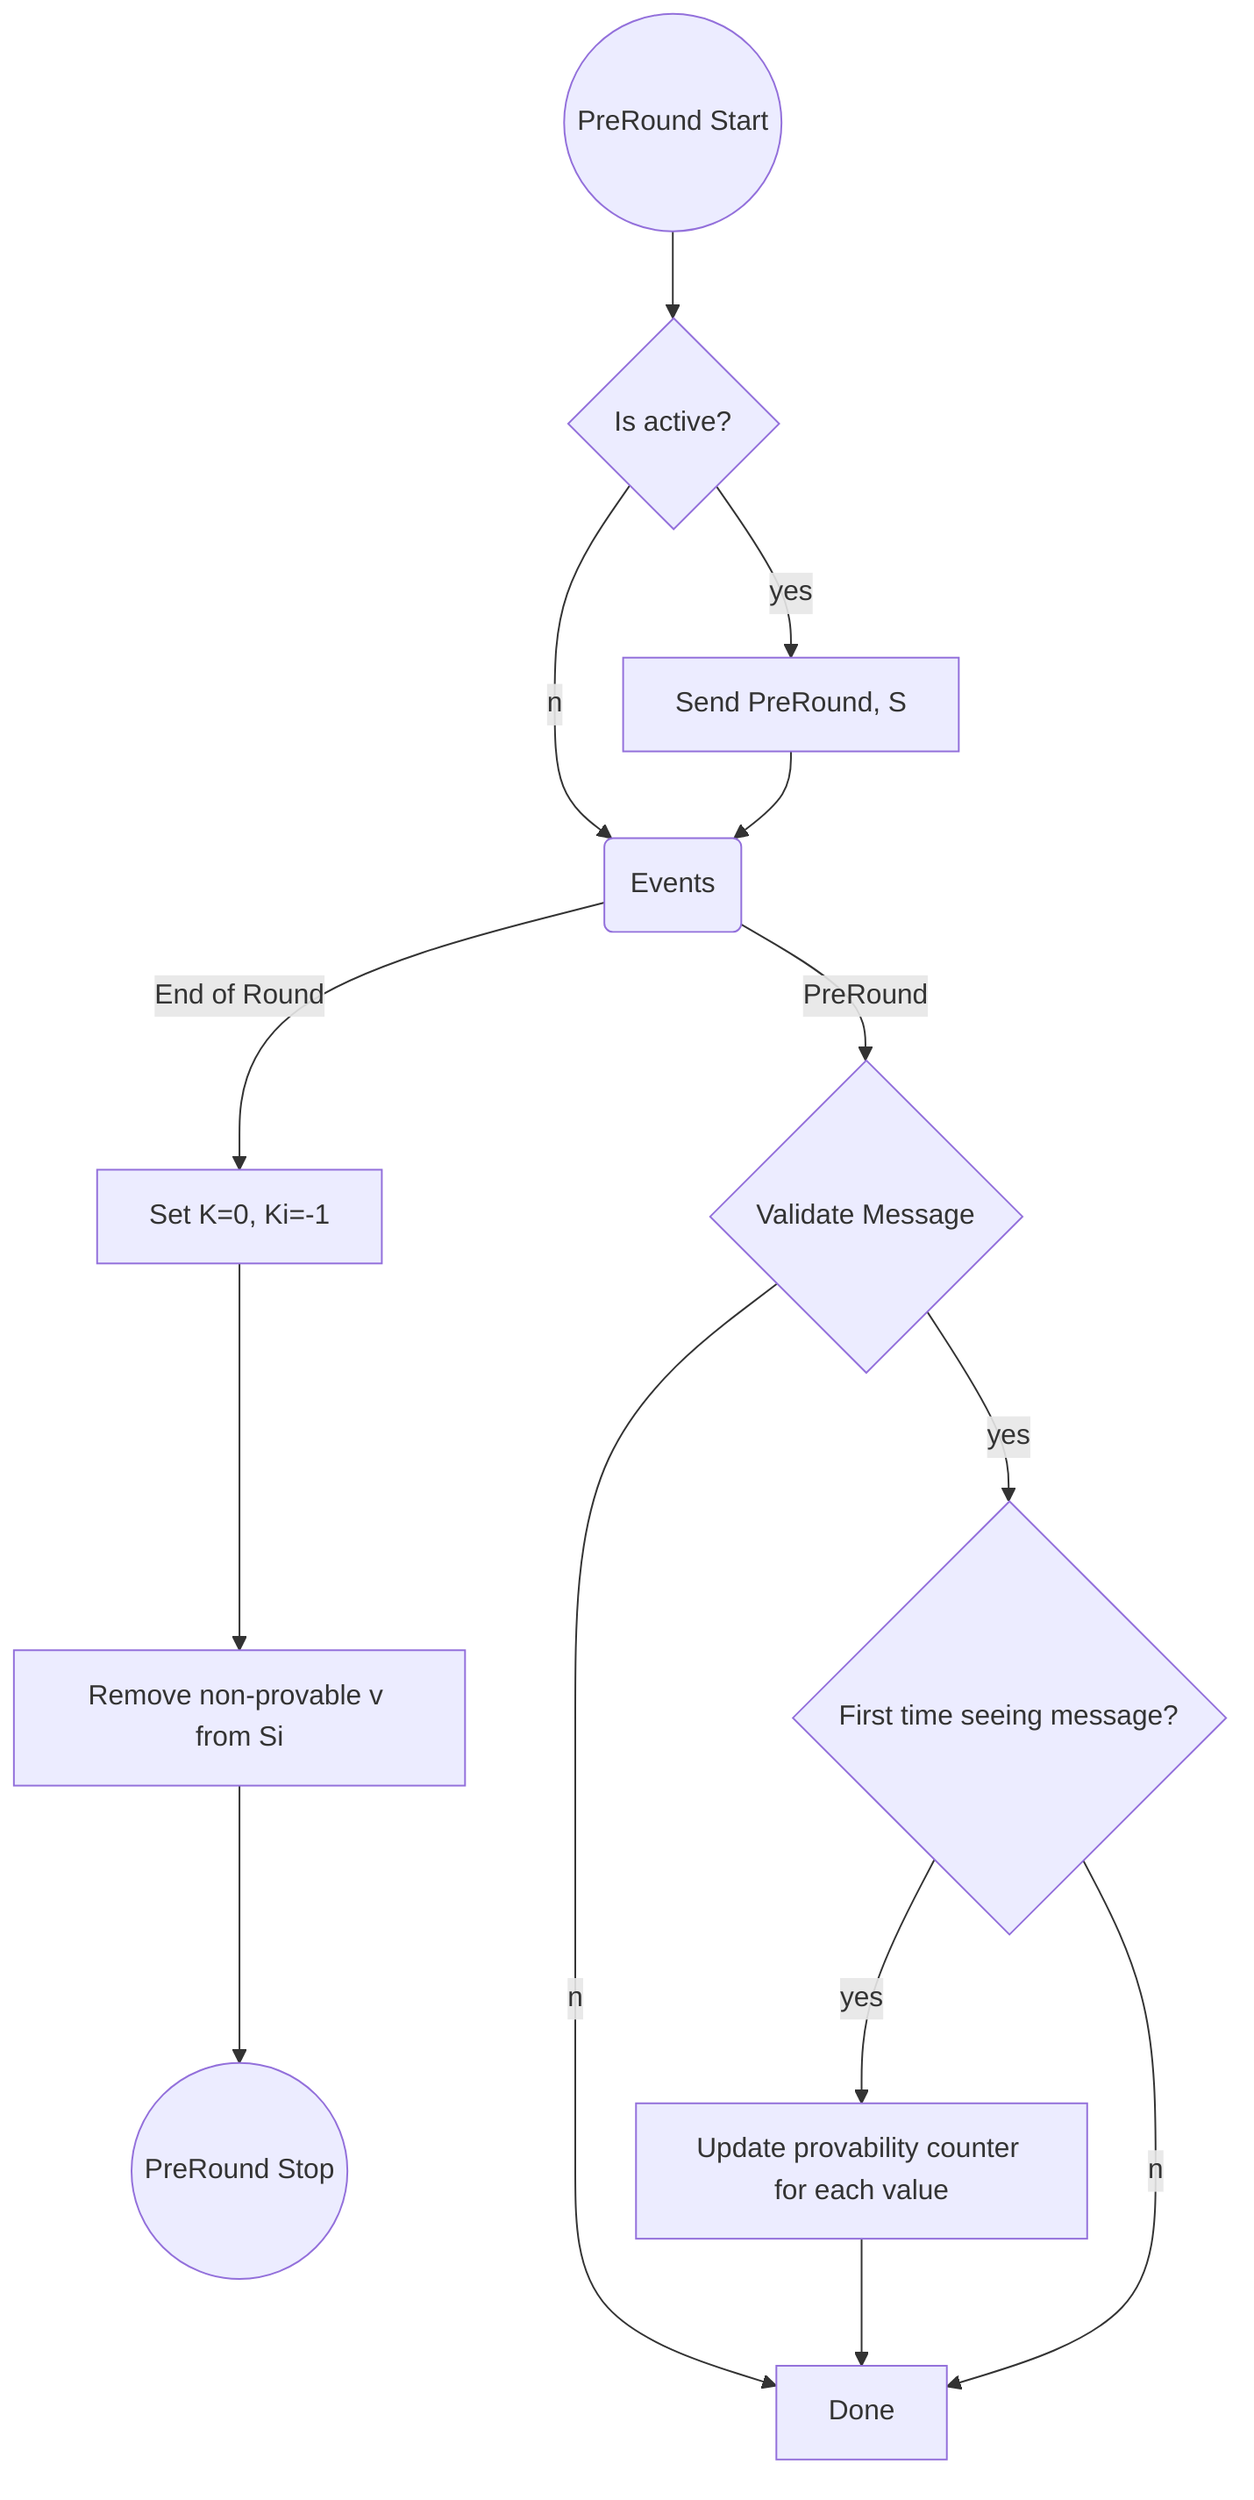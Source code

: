 graph TD
begin((PreRound Start))-->active{Is active?}
active--yes-->send
active--no-->events
send[Send PreRound, S]
send-->events(Events)
stop((PreRound Stop))
events--PreRound-->validate{Validate Message}
validate--yes-->seen{First time seeing message?}
validate--no-->done
seen--yes-->proc[Update provability counter for each value]
proc-->done
seen--no-->done
done[Done]
events--End of Round-->set[Set K=0, Ki=-1]
set-->update[Remove non-provable v from Si]
update-->stop